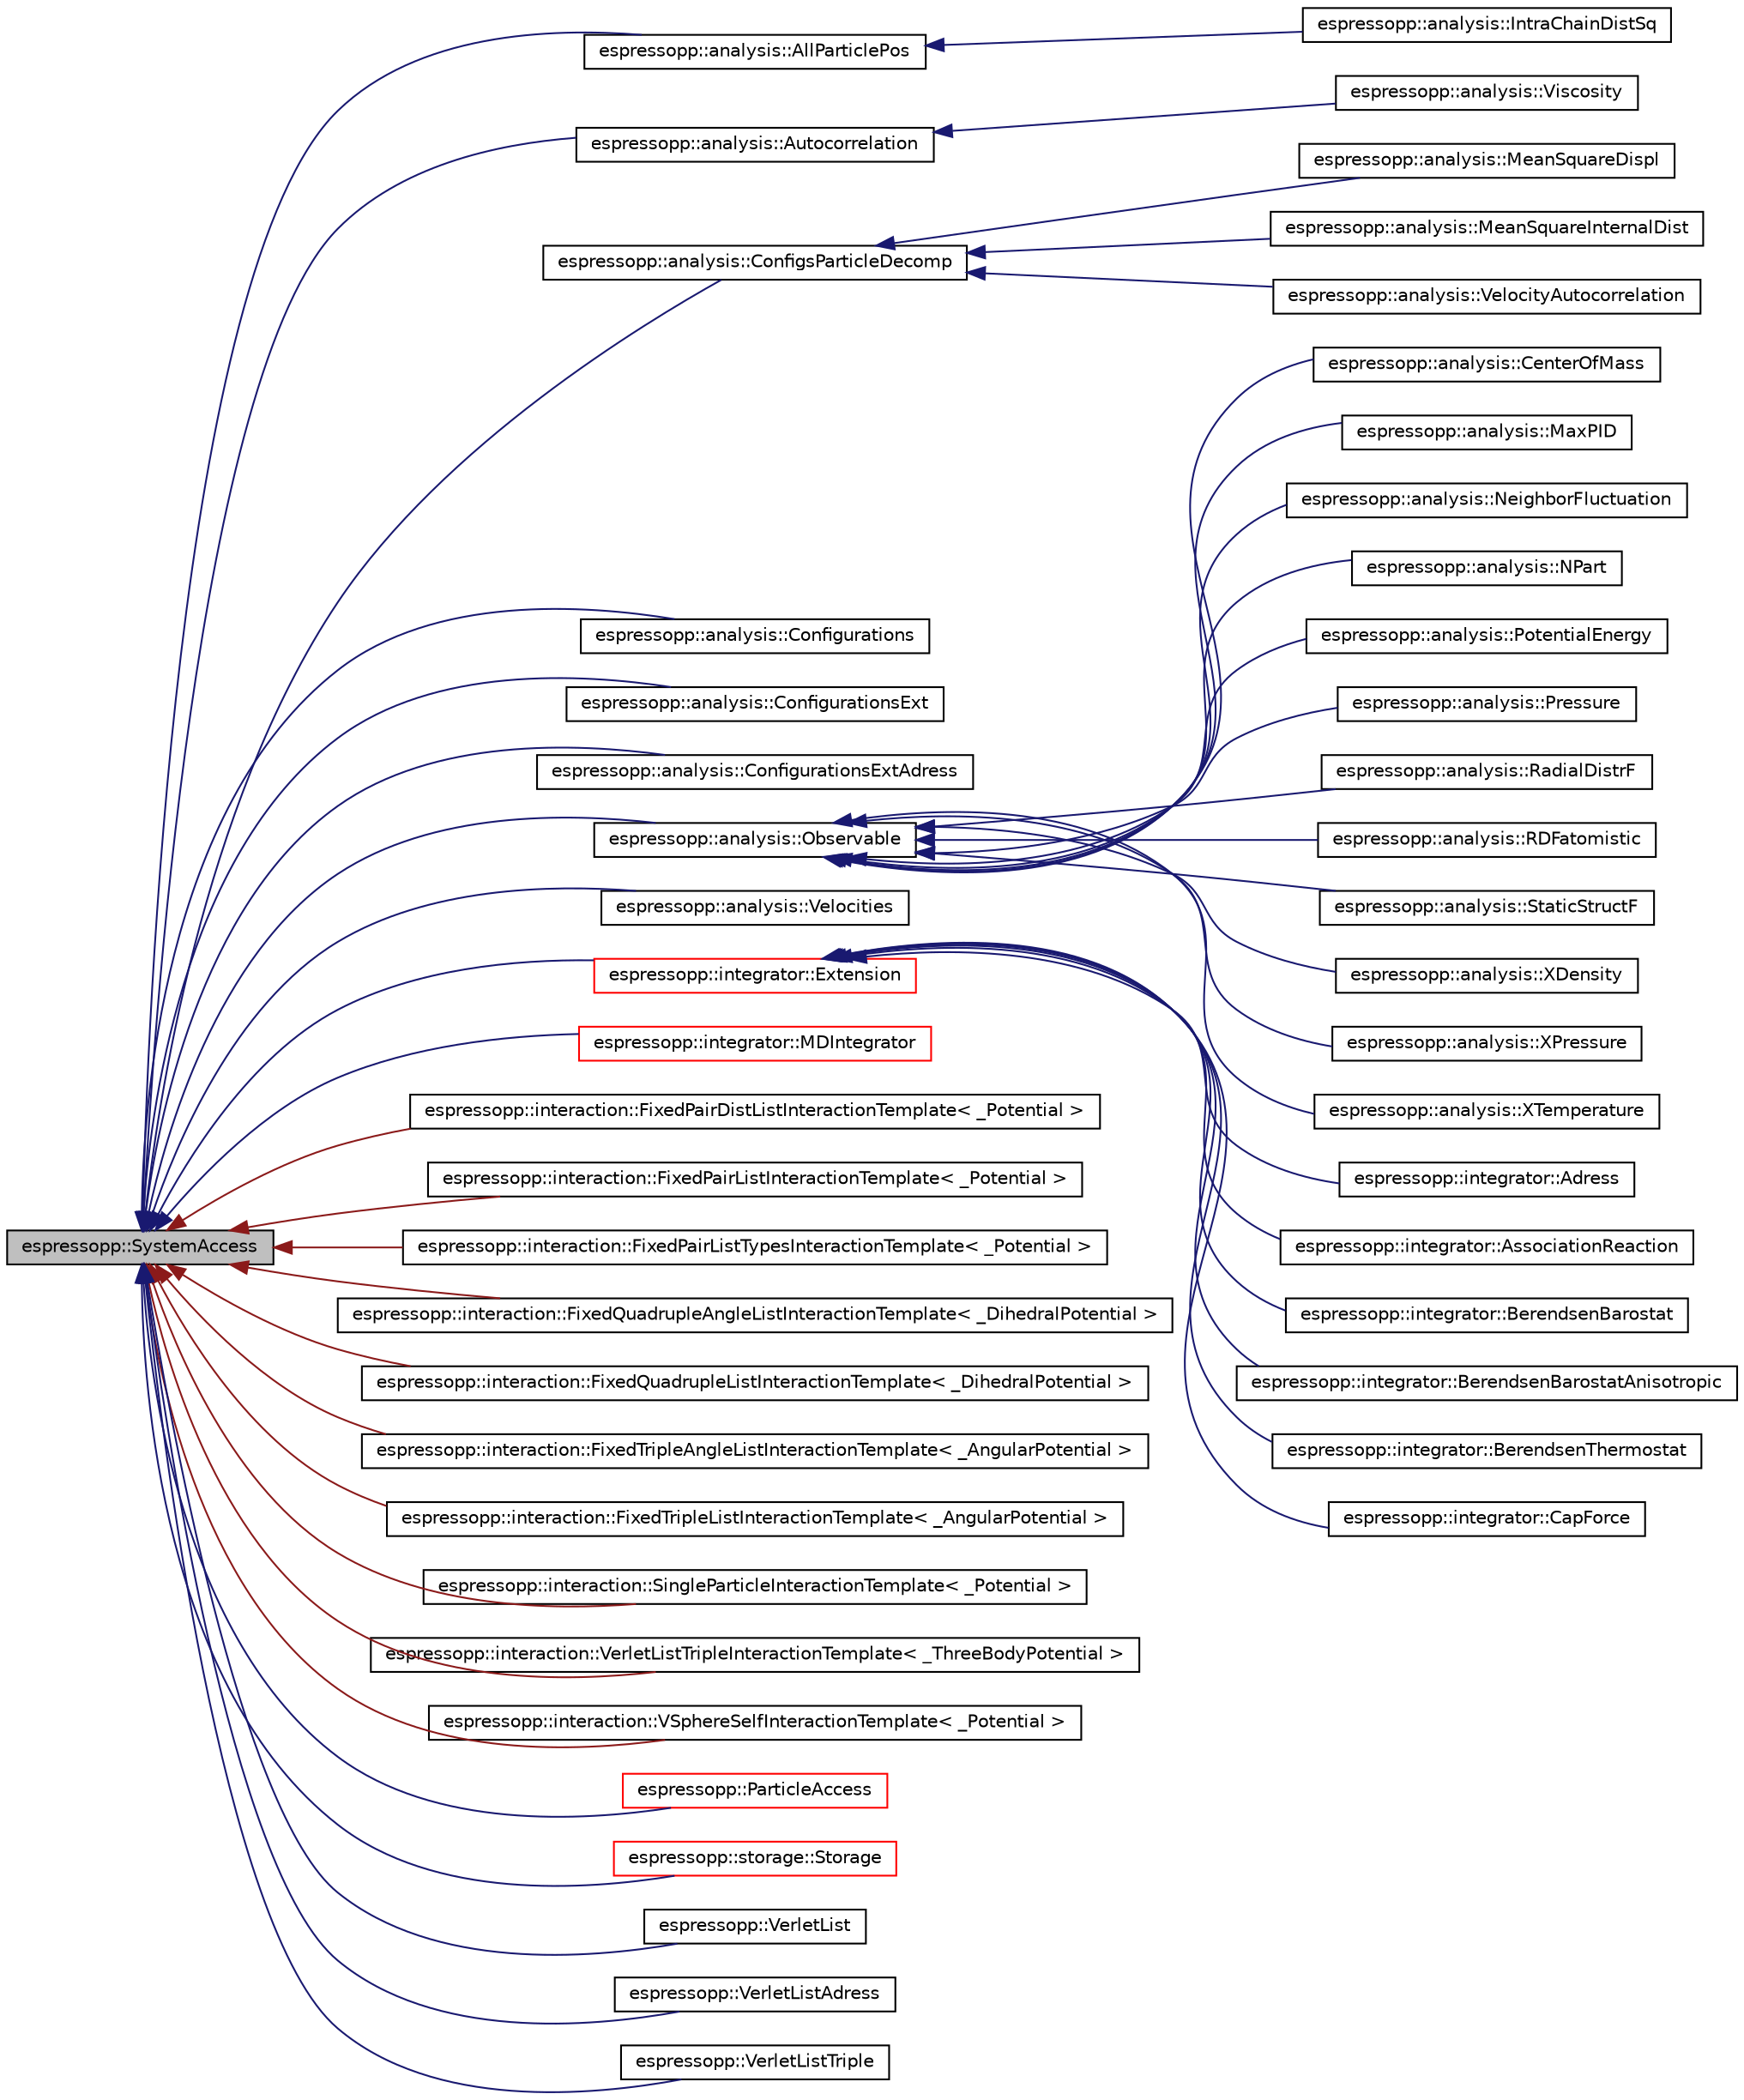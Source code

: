 digraph G
{
  edge [fontname="Helvetica",fontsize="10",labelfontname="Helvetica",labelfontsize="10"];
  node [fontname="Helvetica",fontsize="10",shape=record];
  rankdir="LR";
  Node1 [label="espressopp::SystemAccess",height=0.2,width=0.4,color="black", fillcolor="grey75", style="filled" fontcolor="black"];
  Node1 -> Node2 [dir="back",color="midnightblue",fontsize="10",style="solid",fontname="Helvetica"];
  Node2 [label="espressopp::analysis::AllParticlePos",height=0.2,width=0.4,color="black", fillcolor="white", style="filled",URL="$classespressopp_1_1analysis_1_1AllParticlePos.html"];
  Node2 -> Node3 [dir="back",color="midnightblue",fontsize="10",style="solid",fontname="Helvetica"];
  Node3 [label="espressopp::analysis::IntraChainDistSq",height=0.2,width=0.4,color="black", fillcolor="white", style="filled",URL="$classespressopp_1_1analysis_1_1IntraChainDistSq.html",tooltip="calculate mean squared intra-chain-distances"];
  Node1 -> Node4 [dir="back",color="midnightblue",fontsize="10",style="solid",fontname="Helvetica"];
  Node4 [label="espressopp::analysis::Autocorrelation",height=0.2,width=0.4,color="black", fillcolor="white", style="filled",URL="$classespressopp_1_1analysis_1_1Autocorrelation.html"];
  Node4 -> Node5 [dir="back",color="midnightblue",fontsize="10",style="solid",fontname="Helvetica"];
  Node5 [label="espressopp::analysis::Viscosity",height=0.2,width=0.4,color="black", fillcolor="white", style="filled",URL="$classespressopp_1_1analysis_1_1Viscosity.html"];
  Node1 -> Node6 [dir="back",color="midnightblue",fontsize="10",style="solid",fontname="Helvetica"];
  Node6 [label="espressopp::analysis::ConfigsParticleDecomp",height=0.2,width=0.4,color="black", fillcolor="white", style="filled",URL="$classespressopp_1_1analysis_1_1ConfigsParticleDecomp.html"];
  Node6 -> Node7 [dir="back",color="midnightblue",fontsize="10",style="solid",fontname="Helvetica"];
  Node7 [label="espressopp::analysis::MeanSquareDispl",height=0.2,width=0.4,color="black", fillcolor="white", style="filled",URL="$classespressopp_1_1analysis_1_1MeanSquareDispl.html"];
  Node6 -> Node8 [dir="back",color="midnightblue",fontsize="10",style="solid",fontname="Helvetica"];
  Node8 [label="espressopp::analysis::MeanSquareInternalDist",height=0.2,width=0.4,color="black", fillcolor="white", style="filled",URL="$classespressopp_1_1analysis_1_1MeanSquareInternalDist.html"];
  Node6 -> Node9 [dir="back",color="midnightblue",fontsize="10",style="solid",fontname="Helvetica"];
  Node9 [label="espressopp::analysis::VelocityAutocorrelation",height=0.2,width=0.4,color="black", fillcolor="white", style="filled",URL="$classespressopp_1_1analysis_1_1VelocityAutocorrelation.html"];
  Node1 -> Node10 [dir="back",color="midnightblue",fontsize="10",style="solid",fontname="Helvetica"];
  Node10 [label="espressopp::analysis::Configurations",height=0.2,width=0.4,color="black", fillcolor="white", style="filled",URL="$classespressopp_1_1analysis_1_1Configurations.html"];
  Node1 -> Node11 [dir="back",color="midnightblue",fontsize="10",style="solid",fontname="Helvetica"];
  Node11 [label="espressopp::analysis::ConfigurationsExt",height=0.2,width=0.4,color="black", fillcolor="white", style="filled",URL="$classespressopp_1_1analysis_1_1ConfigurationsExt.html"];
  Node1 -> Node12 [dir="back",color="midnightblue",fontsize="10",style="solid",fontname="Helvetica"];
  Node12 [label="espressopp::analysis::ConfigurationsExtAdress",height=0.2,width=0.4,color="black", fillcolor="white", style="filled",URL="$classespressopp_1_1analysis_1_1ConfigurationsExtAdress.html"];
  Node1 -> Node13 [dir="back",color="midnightblue",fontsize="10",style="solid",fontname="Helvetica"];
  Node13 [label="espressopp::analysis::Observable",height=0.2,width=0.4,color="black", fillcolor="white", style="filled",URL="$classespressopp_1_1analysis_1_1Observable.html",tooltip="All quantities to be measured derive from this abstract base class."];
  Node13 -> Node14 [dir="back",color="midnightblue",fontsize="10",style="solid",fontname="Helvetica"];
  Node14 [label="espressopp::analysis::CenterOfMass",height=0.2,width=0.4,color="black", fillcolor="white", style="filled",URL="$classespressopp_1_1analysis_1_1CenterOfMass.html",tooltip="Class to compute the center-of-mass of the system."];
  Node13 -> Node15 [dir="back",color="midnightblue",fontsize="10",style="solid",fontname="Helvetica"];
  Node15 [label="espressopp::analysis::MaxPID",height=0.2,width=0.4,color="black", fillcolor="white", style="filled",URL="$classespressopp_1_1analysis_1_1MaxPID.html",tooltip="Class to get the number of particles in the system."];
  Node13 -> Node16 [dir="back",color="midnightblue",fontsize="10",style="solid",fontname="Helvetica"];
  Node16 [label="espressopp::analysis::NeighborFluctuation",height=0.2,width=0.4,color="black", fillcolor="white", style="filled",URL="$classespressopp_1_1analysis_1_1NeighborFluctuation.html",tooltip="Class to get the number of particles in the system."];
  Node13 -> Node17 [dir="back",color="midnightblue",fontsize="10",style="solid",fontname="Helvetica"];
  Node17 [label="espressopp::analysis::NPart",height=0.2,width=0.4,color="black", fillcolor="white", style="filled",URL="$classespressopp_1_1analysis_1_1NPart.html",tooltip="Class to get the number of particles in the system."];
  Node13 -> Node18 [dir="back",color="midnightblue",fontsize="10",style="solid",fontname="Helvetica"];
  Node18 [label="espressopp::analysis::PotentialEnergy",height=0.2,width=0.4,color="black", fillcolor="white", style="filled",URL="$classespressopp_1_1analysis_1_1PotentialEnergy.html"];
  Node13 -> Node19 [dir="back",color="midnightblue",fontsize="10",style="solid",fontname="Helvetica"];
  Node19 [label="espressopp::analysis::Pressure",height=0.2,width=0.4,color="black", fillcolor="white", style="filled",URL="$classespressopp_1_1analysis_1_1Pressure.html",tooltip="Class to compute the pressure."];
  Node13 -> Node20 [dir="back",color="midnightblue",fontsize="10",style="solid",fontname="Helvetica"];
  Node20 [label="espressopp::analysis::RadialDistrF",height=0.2,width=0.4,color="black", fillcolor="white", style="filled",URL="$classespressopp_1_1analysis_1_1RadialDistrF.html",tooltip="Class to compute the radial distribution function of the system."];
  Node13 -> Node21 [dir="back",color="midnightblue",fontsize="10",style="solid",fontname="Helvetica"];
  Node21 [label="espressopp::analysis::RDFatomistic",height=0.2,width=0.4,color="black", fillcolor="white", style="filled",URL="$classespressopp_1_1analysis_1_1RDFatomistic.html",tooltip="Class to compute the radial distribution function of the system."];
  Node13 -> Node22 [dir="back",color="midnightblue",fontsize="10",style="solid",fontname="Helvetica"];
  Node22 [label="espressopp::analysis::StaticStructF",height=0.2,width=0.4,color="black", fillcolor="white", style="filled",URL="$classespressopp_1_1analysis_1_1StaticStructF.html",tooltip="Class to compute the static structure function of the system."];
  Node13 -> Node23 [dir="back",color="midnightblue",fontsize="10",style="solid",fontname="Helvetica"];
  Node23 [label="espressopp::analysis::XDensity",height=0.2,width=0.4,color="black", fillcolor="white", style="filled",URL="$classespressopp_1_1analysis_1_1XDensity.html"];
  Node13 -> Node24 [dir="back",color="midnightblue",fontsize="10",style="solid",fontname="Helvetica"];
  Node24 [label="espressopp::analysis::XPressure",height=0.2,width=0.4,color="black", fillcolor="white", style="filled",URL="$classespressopp_1_1analysis_1_1XPressure.html"];
  Node13 -> Node25 [dir="back",color="midnightblue",fontsize="10",style="solid",fontname="Helvetica"];
  Node25 [label="espressopp::analysis::XTemperature",height=0.2,width=0.4,color="black", fillcolor="white", style="filled",URL="$classespressopp_1_1analysis_1_1XTemperature.html"];
  Node1 -> Node26 [dir="back",color="midnightblue",fontsize="10",style="solid",fontname="Helvetica"];
  Node26 [label="espressopp::analysis::Velocities",height=0.2,width=0.4,color="black", fillcolor="white", style="filled",URL="$classespressopp_1_1analysis_1_1Velocities.html"];
  Node1 -> Node27 [dir="back",color="midnightblue",fontsize="10",style="solid",fontname="Helvetica"];
  Node27 [label="espressopp::integrator::Extension",height=0.2,width=0.4,color="red", fillcolor="white", style="filled",URL="$classespressopp_1_1integrator_1_1Extension.html"];
  Node27 -> Node28 [dir="back",color="midnightblue",fontsize="10",style="solid",fontname="Helvetica"];
  Node28 [label="espressopp::integrator::Adress",height=0.2,width=0.4,color="black", fillcolor="white", style="filled",URL="$classespressopp_1_1integrator_1_1Adress.html"];
  Node27 -> Node29 [dir="back",color="midnightblue",fontsize="10",style="solid",fontname="Helvetica"];
  Node29 [label="espressopp::integrator::AssociationReaction",height=0.2,width=0.4,color="black", fillcolor="white", style="filled",URL="$classespressopp_1_1integrator_1_1AssociationReaction.html",tooltip="Reaction scheme for polymer growth and curing/crosslinking."];
  Node27 -> Node30 [dir="back",color="midnightblue",fontsize="10",style="solid",fontname="Helvetica"];
  Node30 [label="espressopp::integrator::BerendsenBarostat",height=0.2,width=0.4,color="black", fillcolor="white", style="filled",URL="$classespressopp_1_1integrator_1_1BerendsenBarostat.html"];
  Node27 -> Node31 [dir="back",color="midnightblue",fontsize="10",style="solid",fontname="Helvetica"];
  Node31 [label="espressopp::integrator::BerendsenBarostatAnisotropic",height=0.2,width=0.4,color="black", fillcolor="white", style="filled",URL="$classespressopp_1_1integrator_1_1BerendsenBarostatAnisotropic.html"];
  Node27 -> Node32 [dir="back",color="midnightblue",fontsize="10",style="solid",fontname="Helvetica"];
  Node32 [label="espressopp::integrator::BerendsenThermostat",height=0.2,width=0.4,color="black", fillcolor="white", style="filled",URL="$classespressopp_1_1integrator_1_1BerendsenThermostat.html"];
  Node27 -> Node33 [dir="back",color="midnightblue",fontsize="10",style="solid",fontname="Helvetica"];
  Node33 [label="espressopp::integrator::CapForce",height=0.2,width=0.4,color="black", fillcolor="white", style="filled",URL="$classespressopp_1_1integrator_1_1CapForce.html",tooltip="CapForce."];
  Node1 -> Node34 [dir="back",color="midnightblue",fontsize="10",style="solid",fontname="Helvetica"];
  Node34 [label="espressopp::integrator::MDIntegrator",height=0.2,width=0.4,color="red", fillcolor="white", style="filled",URL="$classespressopp_1_1integrator_1_1MDIntegrator.html"];
  Node1 -> Node35 [dir="back",color="firebrick4",fontsize="10",style="solid",fontname="Helvetica"];
  Node35 [label="espressopp::interaction::FixedPairDistListInteractionTemplate\< _Potential \>",height=0.2,width=0.4,color="black", fillcolor="white", style="filled",URL="$classespressopp_1_1interaction_1_1FixedPairDistListInteractionTemplate.html"];
  Node1 -> Node36 [dir="back",color="firebrick4",fontsize="10",style="solid",fontname="Helvetica"];
  Node36 [label="espressopp::interaction::FixedPairListInteractionTemplate\< _Potential \>",height=0.2,width=0.4,color="black", fillcolor="white", style="filled",URL="$classespressopp_1_1interaction_1_1FixedPairListInteractionTemplate.html"];
  Node1 -> Node37 [dir="back",color="firebrick4",fontsize="10",style="solid",fontname="Helvetica"];
  Node37 [label="espressopp::interaction::FixedPairListTypesInteractionTemplate\< _Potential \>",height=0.2,width=0.4,color="black", fillcolor="white", style="filled",URL="$classespressopp_1_1interaction_1_1FixedPairListTypesInteractionTemplate.html"];
  Node1 -> Node38 [dir="back",color="firebrick4",fontsize="10",style="solid",fontname="Helvetica"];
  Node38 [label="espressopp::interaction::FixedQuadrupleAngleListInteractionTemplate\< _DihedralPotential \>",height=0.2,width=0.4,color="black", fillcolor="white", style="filled",URL="$classespressopp_1_1interaction_1_1FixedQuadrupleAngleListInteractionTemplate.html"];
  Node1 -> Node39 [dir="back",color="firebrick4",fontsize="10",style="solid",fontname="Helvetica"];
  Node39 [label="espressopp::interaction::FixedQuadrupleListInteractionTemplate\< _DihedralPotential \>",height=0.2,width=0.4,color="black", fillcolor="white", style="filled",URL="$classespressopp_1_1interaction_1_1FixedQuadrupleListInteractionTemplate.html"];
  Node1 -> Node40 [dir="back",color="firebrick4",fontsize="10",style="solid",fontname="Helvetica"];
  Node40 [label="espressopp::interaction::FixedTripleAngleListInteractionTemplate\< _AngularPotential \>",height=0.2,width=0.4,color="black", fillcolor="white", style="filled",URL="$classespressopp_1_1interaction_1_1FixedTripleAngleListInteractionTemplate.html"];
  Node1 -> Node41 [dir="back",color="firebrick4",fontsize="10",style="solid",fontname="Helvetica"];
  Node41 [label="espressopp::interaction::FixedTripleListInteractionTemplate\< _AngularPotential \>",height=0.2,width=0.4,color="black", fillcolor="white", style="filled",URL="$classespressopp_1_1interaction_1_1FixedTripleListInteractionTemplate.html"];
  Node1 -> Node42 [dir="back",color="firebrick4",fontsize="10",style="solid",fontname="Helvetica"];
  Node42 [label="espressopp::interaction::SingleParticleInteractionTemplate\< _Potential \>",height=0.2,width=0.4,color="black", fillcolor="white", style="filled",URL="$classespressopp_1_1interaction_1_1SingleParticleInteractionTemplate.html",tooltip="This class provides a template for a single-particle interaction, typically used for external forces ..."];
  Node1 -> Node43 [dir="back",color="firebrick4",fontsize="10",style="solid",fontname="Helvetica"];
  Node43 [label="espressopp::interaction::VerletListTripleInteractionTemplate\< _ThreeBodyPotential \>",height=0.2,width=0.4,color="black", fillcolor="white", style="filled",URL="$classespressopp_1_1interaction_1_1VerletListTripleInteractionTemplate.html"];
  Node1 -> Node44 [dir="back",color="firebrick4",fontsize="10",style="solid",fontname="Helvetica"];
  Node44 [label="espressopp::interaction::VSphereSelfInteractionTemplate\< _Potential \>",height=0.2,width=0.4,color="black", fillcolor="white", style="filled",URL="$classespressopp_1_1interaction_1_1VSphereSelfInteractionTemplate.html"];
  Node1 -> Node45 [dir="back",color="midnightblue",fontsize="10",style="solid",fontname="Helvetica"];
  Node45 [label="espressopp::ParticleAccess",height=0.2,width=0.4,color="red", fillcolor="white", style="filled",URL="$classespressopp_1_1ParticleAccess.html"];
  Node1 -> Node46 [dir="back",color="midnightblue",fontsize="10",style="solid",fontname="Helvetica"];
  Node46 [label="espressopp::storage::Storage",height=0.2,width=0.4,color="red", fillcolor="white", style="filled",URL="$classespressopp_1_1storage_1_1Storage.html",tooltip="represents the particle storage of one system."];
  Node1 -> Node47 [dir="back",color="midnightblue",fontsize="10",style="solid",fontname="Helvetica"];
  Node47 [label="espressopp::VerletList",height=0.2,width=0.4,color="black", fillcolor="white", style="filled",URL="$classespressopp_1_1VerletList.html",tooltip="Class that builds and stores verlet lists."];
  Node1 -> Node48 [dir="back",color="midnightblue",fontsize="10",style="solid",fontname="Helvetica"];
  Node48 [label="espressopp::VerletListAdress",height=0.2,width=0.4,color="black", fillcolor="white", style="filled",URL="$classespressopp_1_1VerletListAdress.html",tooltip="Class that builds and stores verlet lists."];
  Node1 -> Node49 [dir="back",color="midnightblue",fontsize="10",style="solid",fontname="Helvetica"];
  Node49 [label="espressopp::VerletListTriple",height=0.2,width=0.4,color="black", fillcolor="white", style="filled",URL="$classespressopp_1_1VerletListTriple.html",tooltip="Class that builds and stores verlet lists for 3-body interactions."];
}
